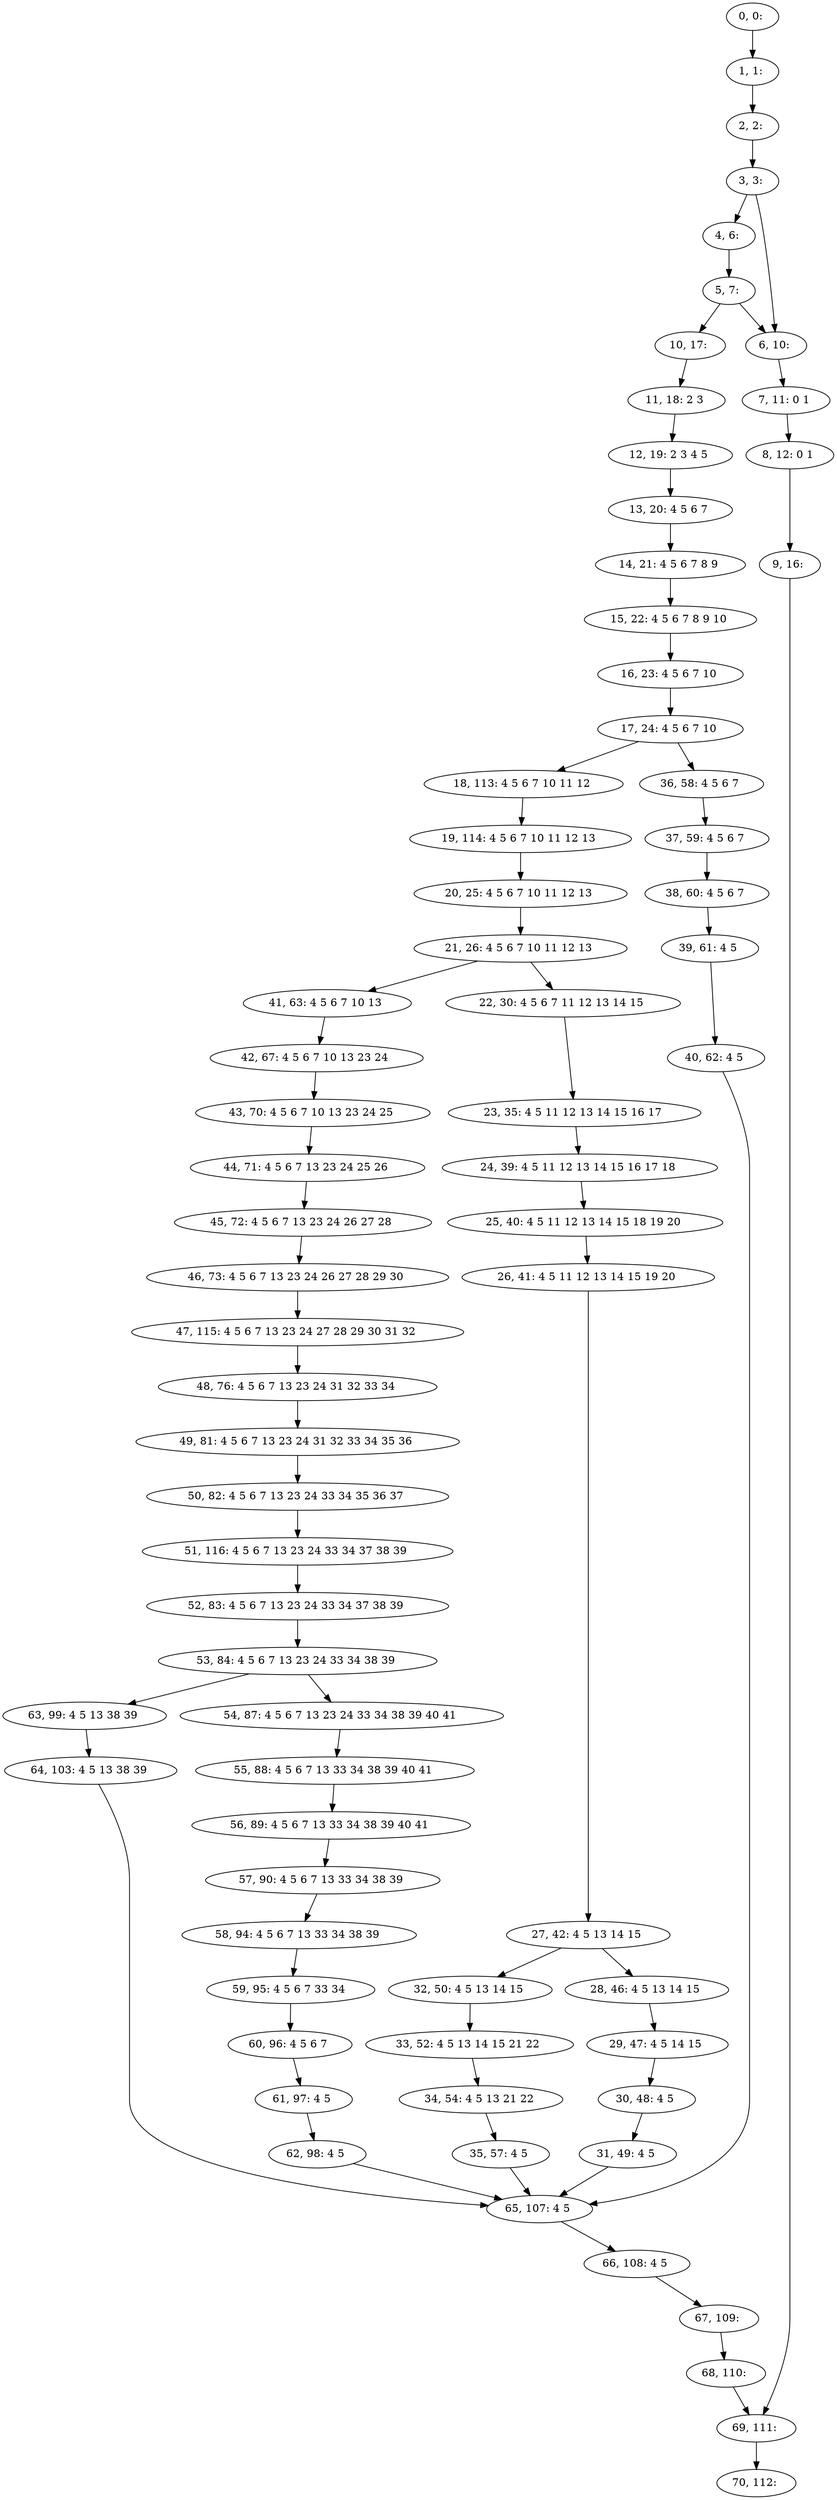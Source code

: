 digraph G {
0[label="0, 0: "];
1[label="1, 1: "];
2[label="2, 2: "];
3[label="3, 3: "];
4[label="4, 6: "];
5[label="5, 7: "];
6[label="6, 10: "];
7[label="7, 11: 0 1 "];
8[label="8, 12: 0 1 "];
9[label="9, 16: "];
10[label="10, 17: "];
11[label="11, 18: 2 3 "];
12[label="12, 19: 2 3 4 5 "];
13[label="13, 20: 4 5 6 7 "];
14[label="14, 21: 4 5 6 7 8 9 "];
15[label="15, 22: 4 5 6 7 8 9 10 "];
16[label="16, 23: 4 5 6 7 10 "];
17[label="17, 24: 4 5 6 7 10 "];
18[label="18, 113: 4 5 6 7 10 11 12 "];
19[label="19, 114: 4 5 6 7 10 11 12 13 "];
20[label="20, 25: 4 5 6 7 10 11 12 13 "];
21[label="21, 26: 4 5 6 7 10 11 12 13 "];
22[label="22, 30: 4 5 6 7 11 12 13 14 15 "];
23[label="23, 35: 4 5 11 12 13 14 15 16 17 "];
24[label="24, 39: 4 5 11 12 13 14 15 16 17 18 "];
25[label="25, 40: 4 5 11 12 13 14 15 18 19 20 "];
26[label="26, 41: 4 5 11 12 13 14 15 19 20 "];
27[label="27, 42: 4 5 13 14 15 "];
28[label="28, 46: 4 5 13 14 15 "];
29[label="29, 47: 4 5 14 15 "];
30[label="30, 48: 4 5 "];
31[label="31, 49: 4 5 "];
32[label="32, 50: 4 5 13 14 15 "];
33[label="33, 52: 4 5 13 14 15 21 22 "];
34[label="34, 54: 4 5 13 21 22 "];
35[label="35, 57: 4 5 "];
36[label="36, 58: 4 5 6 7 "];
37[label="37, 59: 4 5 6 7 "];
38[label="38, 60: 4 5 6 7 "];
39[label="39, 61: 4 5 "];
40[label="40, 62: 4 5 "];
41[label="41, 63: 4 5 6 7 10 13 "];
42[label="42, 67: 4 5 6 7 10 13 23 24 "];
43[label="43, 70: 4 5 6 7 10 13 23 24 25 "];
44[label="44, 71: 4 5 6 7 13 23 24 25 26 "];
45[label="45, 72: 4 5 6 7 13 23 24 26 27 28 "];
46[label="46, 73: 4 5 6 7 13 23 24 26 27 28 29 30 "];
47[label="47, 115: 4 5 6 7 13 23 24 27 28 29 30 31 32 "];
48[label="48, 76: 4 5 6 7 13 23 24 31 32 33 34 "];
49[label="49, 81: 4 5 6 7 13 23 24 31 32 33 34 35 36 "];
50[label="50, 82: 4 5 6 7 13 23 24 33 34 35 36 37 "];
51[label="51, 116: 4 5 6 7 13 23 24 33 34 37 38 39 "];
52[label="52, 83: 4 5 6 7 13 23 24 33 34 37 38 39 "];
53[label="53, 84: 4 5 6 7 13 23 24 33 34 38 39 "];
54[label="54, 87: 4 5 6 7 13 23 24 33 34 38 39 40 41 "];
55[label="55, 88: 4 5 6 7 13 33 34 38 39 40 41 "];
56[label="56, 89: 4 5 6 7 13 33 34 38 39 40 41 "];
57[label="57, 90: 4 5 6 7 13 33 34 38 39 "];
58[label="58, 94: 4 5 6 7 13 33 34 38 39 "];
59[label="59, 95: 4 5 6 7 33 34 "];
60[label="60, 96: 4 5 6 7 "];
61[label="61, 97: 4 5 "];
62[label="62, 98: 4 5 "];
63[label="63, 99: 4 5 13 38 39 "];
64[label="64, 103: 4 5 13 38 39 "];
65[label="65, 107: 4 5 "];
66[label="66, 108: 4 5 "];
67[label="67, 109: "];
68[label="68, 110: "];
69[label="69, 111: "];
70[label="70, 112: "];
0->1 ;
1->2 ;
2->3 ;
3->4 ;
3->6 ;
4->5 ;
5->6 ;
5->10 ;
6->7 ;
7->8 ;
8->9 ;
9->69 ;
10->11 ;
11->12 ;
12->13 ;
13->14 ;
14->15 ;
15->16 ;
16->17 ;
17->18 ;
17->36 ;
18->19 ;
19->20 ;
20->21 ;
21->22 ;
21->41 ;
22->23 ;
23->24 ;
24->25 ;
25->26 ;
26->27 ;
27->28 ;
27->32 ;
28->29 ;
29->30 ;
30->31 ;
31->65 ;
32->33 ;
33->34 ;
34->35 ;
35->65 ;
36->37 ;
37->38 ;
38->39 ;
39->40 ;
40->65 ;
41->42 ;
42->43 ;
43->44 ;
44->45 ;
45->46 ;
46->47 ;
47->48 ;
48->49 ;
49->50 ;
50->51 ;
51->52 ;
52->53 ;
53->54 ;
53->63 ;
54->55 ;
55->56 ;
56->57 ;
57->58 ;
58->59 ;
59->60 ;
60->61 ;
61->62 ;
62->65 ;
63->64 ;
64->65 ;
65->66 ;
66->67 ;
67->68 ;
68->69 ;
69->70 ;
}
